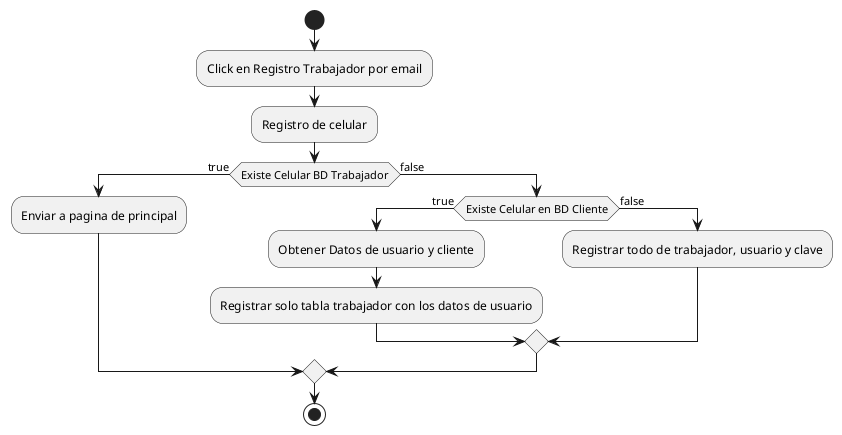 @startuml
'https://plantuml.com/activity-diagram-beta

start
:Click en Registro Trabajador por email;
:Registro de celular;
if (Existe Celular BD Trabajador) then (true)
  :Enviar a pagina de principal;
else (false)
    if(Existe Celular en BD Cliente) then (true)
        :Obtener Datos de usuario y cliente;
        :Registrar solo tabla trabajador con los datos de usuario;
        else (false)
        :Registrar todo de trabajador, usuario y clave;
        endif
endif
stop

@enduml
